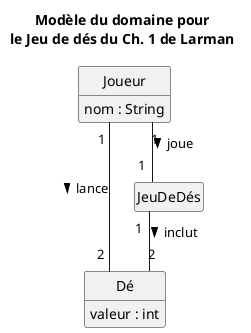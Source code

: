 @startuml
skinparam style strictuml
hide empty members
skinparam linetype ortho
title Modèle du domaine pour\nle Jeu de dés du Ch. 1 de Larman
class Joueur {
  nom : String
}
class Dé {
  valeur : int
}
class JeuDeDés

JeuDeDés "1" -- "2" Dé : inclut > 
Joueur "1" -- "1" JeuDeDés : joue > 
Joueur "1" - "2" Dé : lance > 
@enduml